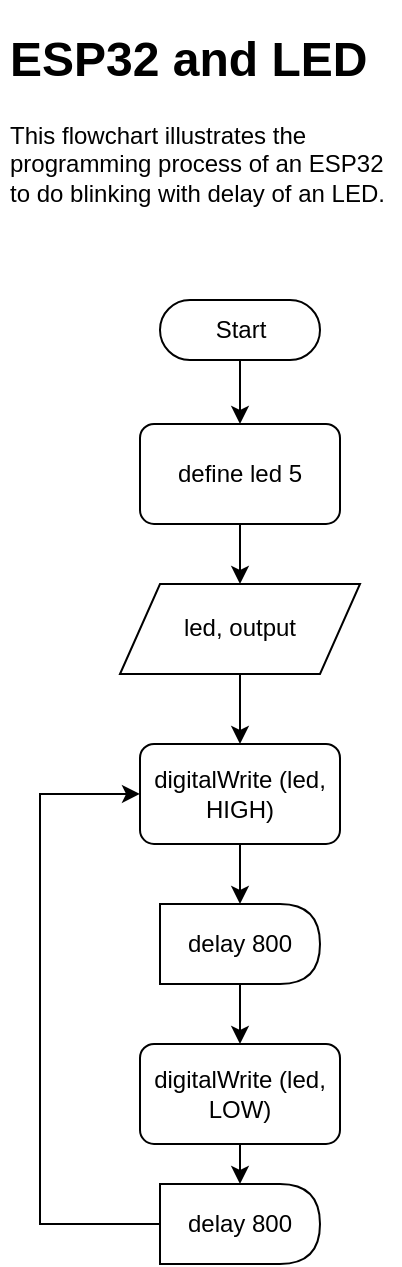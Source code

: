 <mxfile version="21.1.4" type="github">
  <diagram name="Page-1" id="5KWvBwa5amiT4onyiCu0">
    <mxGraphModel dx="1194" dy="566" grid="1" gridSize="10" guides="1" tooltips="1" connect="1" arrows="1" fold="1" page="1" pageScale="1" pageWidth="850" pageHeight="1100" math="0" shadow="0">
      <root>
        <mxCell id="0" />
        <mxCell id="1" parent="0" />
        <mxCell id="abgV-0lTNVKkwbb86ED5-1" value="Start" style="html=1;dashed=0;whitespace=wrap;shape=mxgraph.dfd.start" parent="1" vertex="1">
          <mxGeometry x="120" y="180" width="80" height="30" as="geometry" />
        </mxCell>
        <mxCell id="abgV-0lTNVKkwbb86ED5-3" value="led, output" style="shape=parallelogram;perimeter=parallelogramPerimeter;whiteSpace=wrap;html=1;fixedSize=1;" parent="1" vertex="1">
          <mxGeometry x="100" y="321.99" width="120" height="45" as="geometry" />
        </mxCell>
        <mxCell id="abgV-0lTNVKkwbb86ED5-4" value="define led 5" style="rounded=1;whiteSpace=wrap;html=1;absoluteArcSize=1;arcSize=14;strokeWidth=1;" parent="1" vertex="1">
          <mxGeometry x="110" y="241.99" width="100" height="50" as="geometry" />
        </mxCell>
        <mxCell id="abgV-0lTNVKkwbb86ED5-5" value="digitalWrite (led, HIGH)" style="rounded=1;whiteSpace=wrap;html=1;absoluteArcSize=1;arcSize=14;strokeWidth=1;" parent="1" vertex="1">
          <mxGeometry x="110" y="401.99" width="100" height="50" as="geometry" />
        </mxCell>
        <mxCell id="abgV-0lTNVKkwbb86ED5-6" value="delay 800" style="shape=delay;whiteSpace=wrap;html=1;strokeWidth=1;" parent="1" vertex="1">
          <mxGeometry x="120" y="481.99" width="80" height="40" as="geometry" />
        </mxCell>
        <mxCell id="abgV-0lTNVKkwbb86ED5-7" value="digitalWrite (led, LOW)" style="rounded=1;whiteSpace=wrap;html=1;absoluteArcSize=1;arcSize=14;strokeWidth=1;" parent="1" vertex="1">
          <mxGeometry x="110" y="551.99" width="100" height="50" as="geometry" />
        </mxCell>
        <mxCell id="rKJzKceZZWmS14ikpJs_-1" style="edgeStyle=orthogonalEdgeStyle;rounded=0;orthogonalLoop=1;jettySize=auto;html=1;exitX=0;exitY=0.5;exitDx=0;exitDy=0;entryX=0;entryY=0.5;entryDx=0;entryDy=0;" edge="1" parent="1" source="abgV-0lTNVKkwbb86ED5-8" target="abgV-0lTNVKkwbb86ED5-5">
          <mxGeometry relative="1" as="geometry">
            <Array as="points">
              <mxPoint x="60" y="642" />
              <mxPoint x="60" y="427" />
            </Array>
          </mxGeometry>
        </mxCell>
        <mxCell id="abgV-0lTNVKkwbb86ED5-8" value="delay 800" style="shape=delay;whiteSpace=wrap;html=1;strokeWidth=1;" parent="1" vertex="1">
          <mxGeometry x="120" y="621.99" width="80" height="40" as="geometry" />
        </mxCell>
        <mxCell id="abgV-0lTNVKkwbb86ED5-9" value="" style="endArrow=classic;html=1;rounded=0;entryX=0.5;entryY=0;entryDx=0;entryDy=0;exitX=0.5;exitY=0.5;exitDx=0;exitDy=15;exitPerimeter=0;" parent="1" source="abgV-0lTNVKkwbb86ED5-1" target="abgV-0lTNVKkwbb86ED5-4" edge="1">
          <mxGeometry width="50" height="50" relative="1" as="geometry">
            <mxPoint x="160" y="170" as="sourcePoint" />
            <mxPoint x="450" y="361.99" as="targetPoint" />
          </mxGeometry>
        </mxCell>
        <mxCell id="abgV-0lTNVKkwbb86ED5-10" value="" style="endArrow=classic;html=1;rounded=0;exitX=0.5;exitY=1;exitDx=0;exitDy=0;entryX=0.5;entryY=0;entryDx=0;entryDy=0;" parent="1" source="abgV-0lTNVKkwbb86ED5-4" target="abgV-0lTNVKkwbb86ED5-3" edge="1">
          <mxGeometry width="50" height="50" relative="1" as="geometry">
            <mxPoint x="170" y="221.99" as="sourcePoint" />
            <mxPoint x="170" y="251.99" as="targetPoint" />
          </mxGeometry>
        </mxCell>
        <mxCell id="abgV-0lTNVKkwbb86ED5-11" value="" style="endArrow=classic;html=1;rounded=0;exitX=0.5;exitY=1;exitDx=0;exitDy=0;entryX=0.5;entryY=0;entryDx=0;entryDy=0;" parent="1" source="abgV-0lTNVKkwbb86ED5-3" target="abgV-0lTNVKkwbb86ED5-5" edge="1">
          <mxGeometry width="50" height="50" relative="1" as="geometry">
            <mxPoint x="180" y="231.99" as="sourcePoint" />
            <mxPoint x="180" y="261.99" as="targetPoint" />
          </mxGeometry>
        </mxCell>
        <mxCell id="abgV-0lTNVKkwbb86ED5-12" value="" style="endArrow=classic;html=1;rounded=0;exitX=0.5;exitY=1;exitDx=0;exitDy=0;entryX=0.5;entryY=0;entryDx=0;entryDy=0;" parent="1" source="abgV-0lTNVKkwbb86ED5-5" target="abgV-0lTNVKkwbb86ED5-6" edge="1">
          <mxGeometry width="50" height="50" relative="1" as="geometry">
            <mxPoint x="190" y="241.99" as="sourcePoint" />
            <mxPoint x="190" y="271.99" as="targetPoint" />
          </mxGeometry>
        </mxCell>
        <mxCell id="abgV-0lTNVKkwbb86ED5-13" value="" style="endArrow=classic;html=1;rounded=0;exitX=0.5;exitY=1;exitDx=0;exitDy=0;entryX=0.5;entryY=0;entryDx=0;entryDy=0;" parent="1" source="abgV-0lTNVKkwbb86ED5-6" target="abgV-0lTNVKkwbb86ED5-7" edge="1">
          <mxGeometry width="50" height="50" relative="1" as="geometry">
            <mxPoint x="200" y="251.99" as="sourcePoint" />
            <mxPoint x="200" y="281.99" as="targetPoint" />
          </mxGeometry>
        </mxCell>
        <mxCell id="abgV-0lTNVKkwbb86ED5-14" value="" style="endArrow=classic;html=1;rounded=0;exitX=0.5;exitY=1;exitDx=0;exitDy=0;entryX=0.5;entryY=0;entryDx=0;entryDy=0;" parent="1" source="abgV-0lTNVKkwbb86ED5-7" target="abgV-0lTNVKkwbb86ED5-8" edge="1">
          <mxGeometry width="50" height="50" relative="1" as="geometry">
            <mxPoint x="210" y="261.99" as="sourcePoint" />
            <mxPoint x="210" y="291.99" as="targetPoint" />
          </mxGeometry>
        </mxCell>
        <mxCell id="abgV-0lTNVKkwbb86ED5-16" value="&lt;h1&gt;ESP32 and LED&lt;/h1&gt;&lt;p&gt;This flowchart illustrates the programming process of an ESP32 to do blinking with delay of an LED.&lt;/p&gt;" style="text;html=1;strokeColor=none;fillColor=none;spacing=5;spacingTop=-20;whiteSpace=wrap;overflow=hidden;rounded=0;" parent="1" vertex="1">
          <mxGeometry x="40" y="40" width="200" height="110" as="geometry" />
        </mxCell>
      </root>
    </mxGraphModel>
  </diagram>
</mxfile>
